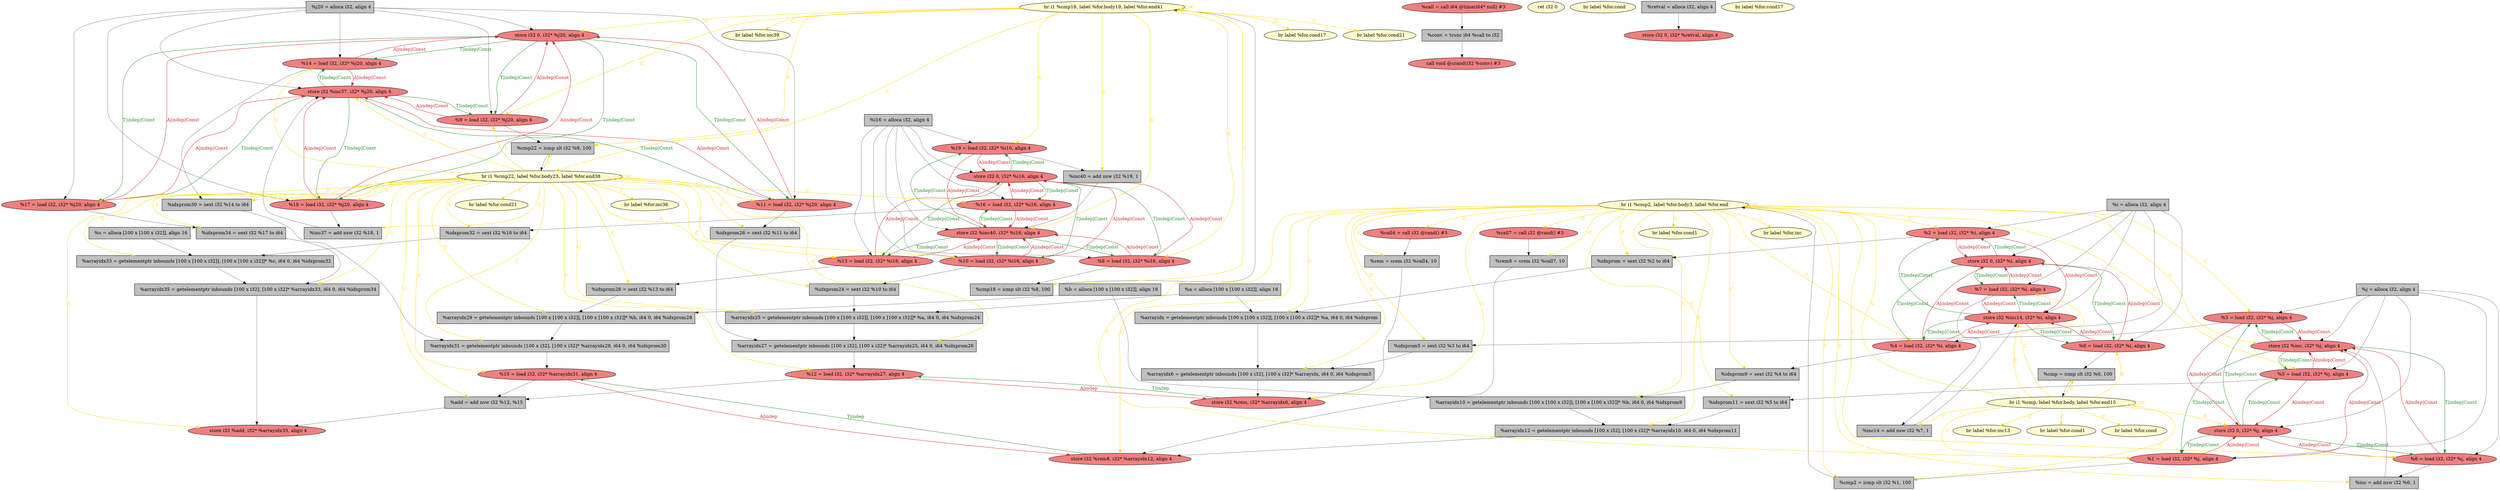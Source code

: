 
digraph G {


node107 [fillcolor=lemonchiffon,label="  br label %for.cond21",shape=ellipse,style=filled ]
node106 [fillcolor=grey,label="  %arrayidx31 = getelementptr inbounds [100 x i32], [100 x i32]* %arrayidx29, i64 0, i64 %idxprom30",shape=rectangle,style=filled ]
node105 [fillcolor=lemonchiffon,label="  br label %for.cond1",shape=ellipse,style=filled ]
node103 [fillcolor=lemonchiffon,label="  br label %for.inc36",shape=ellipse,style=filled ]
node101 [fillcolor=lightcoral,label="  store i32 0, i32* %i16, align 4",shape=ellipse,style=filled ]
node100 [fillcolor=lightcoral,label="  store i32 0, i32* %i, align 4",shape=ellipse,style=filled ]
node97 [fillcolor=grey,label="  %inc14 = add nsw i32 %7, 1",shape=rectangle,style=filled ]
node99 [fillcolor=lemonchiffon,label="  br label %for.cond",shape=ellipse,style=filled ]
node96 [fillcolor=lightcoral,label="  %7 = load i32, i32* %i, align 4",shape=ellipse,style=filled ]
node95 [fillcolor=grey,label="  %cmp18 = icmp slt i32 %8, 100",shape=rectangle,style=filled ]
node93 [fillcolor=lemonchiffon,label="  br label %for.cond1",shape=ellipse,style=filled ]
node46 [fillcolor=lightcoral,label="  %call4 = call i32 @rand() #3",shape=ellipse,style=filled ]
node34 [fillcolor=lightcoral,label="  call void @srand(i32 %conv) #3",shape=ellipse,style=filled ]
node56 [fillcolor=grey,label="  %idxprom9 = sext i32 %4 to i64",shape=rectangle,style=filled ]
node42 [fillcolor=lightcoral,label="  %3 = load i32, i32* %j, align 4",shape=ellipse,style=filled ]
node32 [fillcolor=lightcoral,label="  store i32 %rem8, i32* %arrayidx12, align 4",shape=ellipse,style=filled ]
node68 [fillcolor=lightcoral,label="  %19 = load i32, i32* %i16, align 4",shape=ellipse,style=filled ]
node38 [fillcolor=grey,label="  %arrayidx = getelementptr inbounds [100 x [100 x i32]], [100 x [100 x i32]]* %a, i64 0, i64 %idxprom",shape=rectangle,style=filled ]
node33 [fillcolor=grey,label="  %arrayidx10 = getelementptr inbounds [100 x [100 x i32]], [100 x [100 x i32]]* %b, i64 0, i64 %idxprom9",shape=rectangle,style=filled ]
node102 [fillcolor=lightcoral,label="  %14 = load i32, i32* %j20, align 4",shape=ellipse,style=filled ]
node53 [fillcolor=grey,label="  %rem = srem i32 %call4, 10",shape=rectangle,style=filled ]
node43 [fillcolor=grey,label="  %i16 = alloca i32, align 4",shape=rectangle,style=filled ]
node40 [fillcolor=lightcoral,label="  %6 = load i32, i32* %j, align 4",shape=ellipse,style=filled ]
node41 [fillcolor=lightcoral,label="  %call7 = call i32 @rand() #3",shape=ellipse,style=filled ]
node62 [fillcolor=lightcoral,label="  store i32 0, i32* %j20, align 4",shape=ellipse,style=filled ]
node50 [fillcolor=lightcoral,label="  %8 = load i32, i32* %i16, align 4",shape=ellipse,style=filled ]
node22 [fillcolor=grey,label="  %arrayidx29 = getelementptr inbounds [100 x [100 x i32]], [100 x [100 x i32]]* %b, i64 0, i64 %idxprom28",shape=rectangle,style=filled ]
node57 [fillcolor=lightcoral,label="  store i32 %rem, i32* %arrayidx6, align 4",shape=ellipse,style=filled ]
node24 [fillcolor=lightcoral,label="  %13 = load i32, i32* %i16, align 4",shape=ellipse,style=filled ]
node18 [fillcolor=lightcoral,label="  %15 = load i32, i32* %arrayidx31, align 4",shape=ellipse,style=filled ]
node39 [fillcolor=grey,label="  %arrayidx27 = getelementptr inbounds [100 x i32], [100 x i32]* %arrayidx25, i64 0, i64 %idxprom26",shape=rectangle,style=filled ]
node45 [fillcolor=lightcoral,label="  %1 = load i32, i32* %j, align 4",shape=ellipse,style=filled ]
node31 [fillcolor=lightcoral,label="  store i32 %inc, i32* %j, align 4",shape=ellipse,style=filled ]
node17 [fillcolor=grey,label="  %add = add nsw i32 %12, %15",shape=rectangle,style=filled ]
node104 [fillcolor=lemonchiffon,label="  br i1 %cmp18, label %for.body19, label %for.end41",shape=ellipse,style=filled ]
node72 [fillcolor=grey,label="  %idxprom24 = sext i32 %10 to i64",shape=rectangle,style=filled ]
node92 [fillcolor=grey,label="  %arrayidx12 = getelementptr inbounds [100 x i32], [100 x i32]* %arrayidx10, i64 0, i64 %idxprom11",shape=rectangle,style=filled ]
node70 [fillcolor=lemonchiffon,label="  br i1 %cmp2, label %for.body3, label %for.end",shape=ellipse,style=filled ]
node36 [fillcolor=grey,label="  %c = alloca [100 x [100 x i32]], align 16",shape=rectangle,style=filled ]
node52 [fillcolor=lemonchiffon,label="  br label %for.inc39",shape=ellipse,style=filled ]
node20 [fillcolor=lemonchiffon,label="  br label %for.inc13",shape=ellipse,style=filled ]
node26 [fillcolor=grey,label="  %idxprom26 = sext i32 %11 to i64",shape=rectangle,style=filled ]
node29 [fillcolor=grey,label="  %j = alloca i32, align 4",shape=rectangle,style=filled ]
node35 [fillcolor=lemonchiffon,label="  ret i32 0",shape=ellipse,style=filled ]
node49 [fillcolor=lemonchiffon,label="  br label %for.inc",shape=ellipse,style=filled ]
node64 [fillcolor=lightcoral,label="  %18 = load i32, i32* %j20, align 4",shape=ellipse,style=filled ]
node73 [fillcolor=lightcoral,label="  %9 = load i32, i32* %j20, align 4",shape=ellipse,style=filled ]
node89 [fillcolor=lightcoral,label="  %10 = load i32, i32* %i16, align 4",shape=ellipse,style=filled ]
node15 [fillcolor=grey,label="  %idxprom32 = sext i32 %16 to i64",shape=rectangle,style=filled ]
node16 [fillcolor=lemonchiffon,label="  br label %for.cond",shape=ellipse,style=filled ]
node27 [fillcolor=lightcoral,label="  store i32 %inc37, i32* %j20, align 4",shape=ellipse,style=filled ]
node28 [fillcolor=lightcoral,label="  %12 = load i32, i32* %arrayidx27, align 4",shape=ellipse,style=filled ]
node30 [fillcolor=lemonchiffon,label="  br i1 %cmp, label %for.body, label %for.end15",shape=ellipse,style=filled ]
node37 [fillcolor=grey,label="  %j20 = alloca i32, align 4",shape=rectangle,style=filled ]
node51 [fillcolor=grey,label="  %idxprom5 = sext i32 %3 to i64",shape=rectangle,style=filled ]
node47 [fillcolor=grey,label="  %arrayidx25 = getelementptr inbounds [100 x [100 x i32]], [100 x [100 x i32]]* %a, i64 0, i64 %idxprom24",shape=rectangle,style=filled ]
node91 [fillcolor=lightcoral,label="  %call = call i64 @time(i64* null) #3",shape=ellipse,style=filled ]
node85 [fillcolor=lightcoral,label="  store i32 0, i32* %j, align 4",shape=ellipse,style=filled ]
node55 [fillcolor=lightcoral,label="  store i32 %inc40, i32* %i16, align 4",shape=ellipse,style=filled ]
node58 [fillcolor=grey,label="  %inc = add nsw i32 %6, 1",shape=rectangle,style=filled ]
node59 [fillcolor=lemonchiffon,label="  br label %for.cond17",shape=ellipse,style=filled ]
node60 [fillcolor=grey,label="  %conv = trunc i64 %call to i32",shape=rectangle,style=filled ]
node19 [fillcolor=grey,label="  %idxprom30 = sext i32 %14 to i64",shape=rectangle,style=filled ]
node63 [fillcolor=grey,label="  %inc37 = add nsw i32 %18, 1",shape=rectangle,style=filled ]
node76 [fillcolor=lightcoral,label="  %2 = load i32, i32* %i, align 4",shape=ellipse,style=filled ]
node65 [fillcolor=grey,label="  %arrayidx35 = getelementptr inbounds [100 x i32], [100 x i32]* %arrayidx33, i64 0, i64 %idxprom34",shape=rectangle,style=filled ]
node44 [fillcolor=lightcoral,label="  %11 = load i32, i32* %j20, align 4",shape=ellipse,style=filled ]
node66 [fillcolor=grey,label="  %rem8 = srem i32 %call7, 10",shape=rectangle,style=filled ]
node21 [fillcolor=grey,label="  %retval = alloca i32, align 4",shape=rectangle,style=filled ]
node25 [fillcolor=grey,label="  %inc40 = add nsw i32 %19, 1",shape=rectangle,style=filled ]
node69 [fillcolor=lightcoral,label="  store i32 %add, i32* %arrayidx35, align 4",shape=ellipse,style=filled ]
node94 [fillcolor=grey,label="  %cmp = icmp slt i32 %0, 100",shape=rectangle,style=filled ]
node81 [fillcolor=grey,label="  %b = alloca [100 x [100 x i32]], align 16",shape=rectangle,style=filled ]
node98 [fillcolor=lightcoral,label="  store i32 %inc14, i32* %i, align 4",shape=ellipse,style=filled ]
node71 [fillcolor=lightcoral,label="  store i32 0, i32* %retval, align 4",shape=ellipse,style=filled ]
node61 [fillcolor=lemonchiffon,label="  br label %for.cond21",shape=ellipse,style=filled ]
node74 [fillcolor=grey,label="  %i = alloca i32, align 4",shape=rectangle,style=filled ]
node75 [fillcolor=grey,label="  %idxprom34 = sext i32 %17 to i64",shape=rectangle,style=filled ]
node86 [fillcolor=lightcoral,label="  %5 = load i32, i32* %j, align 4",shape=ellipse,style=filled ]
node90 [fillcolor=lightcoral,label="  %16 = load i32, i32* %i16, align 4",shape=ellipse,style=filled ]
node77 [fillcolor=grey,label="  %cmp2 = icmp slt i32 %1, 100",shape=rectangle,style=filled ]
node78 [fillcolor=grey,label="  %arrayidx6 = getelementptr inbounds [100 x i32], [100 x i32]* %arrayidx, i64 0, i64 %idxprom5",shape=rectangle,style=filled ]
node54 [fillcolor=grey,label="  %arrayidx33 = getelementptr inbounds [100 x [100 x i32]], [100 x [100 x i32]]* %c, i64 0, i64 %idxprom32",shape=rectangle,style=filled ]
node79 [fillcolor=grey,label="  %idxprom = sext i32 %2 to i64",shape=rectangle,style=filled ]
node67 [fillcolor=lightcoral,label="  %4 = load i32, i32* %i, align 4",shape=ellipse,style=filled ]
node80 [fillcolor=lemonchiffon,label="  br i1 %cmp22, label %for.body23, label %for.end38",shape=ellipse,style=filled ]
node82 [fillcolor=grey,label="  %a = alloca [100 x [100 x i32]], align 16",shape=rectangle,style=filled ]
node23 [fillcolor=grey,label="  %idxprom28 = sext i32 %13 to i64",shape=rectangle,style=filled ]
node83 [fillcolor=lemonchiffon,label="  br label %for.cond17",shape=ellipse,style=filled ]
node84 [fillcolor=lightcoral,label="  %0 = load i32, i32* %i, align 4",shape=ellipse,style=filled ]
node87 [fillcolor=grey,label="  %cmp22 = icmp slt i32 %9, 100",shape=rectangle,style=filled ]
node48 [fillcolor=lightcoral,label="  %17 = load i32, i32* %j20, align 4",shape=ellipse,style=filled ]
node88 [fillcolor=grey,label="  %idxprom11 = sext i32 %5 to i64",shape=rectangle,style=filled ]

node50->node95 [style=solid,color=black,label="",penwidth=0.5,fontcolor=black ]
node80->node18 [style=solid,color=gold,label="C",penwidth=1.0,fontcolor=gold ]
node31->node40 [style=solid,color=forestgreen,label="T|indep|Const",penwidth=1.0,fontcolor=forestgreen ]
node55->node89 [style=solid,color=forestgreen,label="T|indep|Const",penwidth=1.0,fontcolor=forestgreen ]
node30->node85 [style=solid,color=gold,label="C",penwidth=1.0,fontcolor=gold ]
node31->node86 [style=solid,color=forestgreen,label="T|indep|Const",penwidth=1.0,fontcolor=forestgreen ]
node98->node84 [style=solid,color=forestgreen,label="T|indep|Const",penwidth=1.0,fontcolor=forestgreen ]
node84->node98 [style=solid,color=firebrick3,label="A|indep|Const",penwidth=1.0,fontcolor=firebrick3 ]
node84->node100 [style=solid,color=firebrick3,label="A|indep|Const",penwidth=1.0,fontcolor=firebrick3 ]
node100->node84 [style=solid,color=forestgreen,label="T|indep|Const",penwidth=1.0,fontcolor=forestgreen ]
node31->node42 [style=solid,color=forestgreen,label="T|indep|Const",penwidth=1.0,fontcolor=forestgreen ]
node100->node67 [style=solid,color=forestgreen,label="T|indep|Const",penwidth=1.0,fontcolor=forestgreen ]
node42->node31 [style=solid,color=firebrick3,label="A|indep|Const",penwidth=1.0,fontcolor=firebrick3 ]
node31->node45 [style=solid,color=forestgreen,label="T|indep|Const",penwidth=1.0,fontcolor=forestgreen ]
node45->node31 [style=solid,color=firebrick3,label="A|indep|Const",penwidth=1.0,fontcolor=firebrick3 ]
node76->node100 [style=solid,color=firebrick3,label="A|indep|Const",penwidth=1.0,fontcolor=firebrick3 ]
node33->node92 [style=solid,color=black,label="",penwidth=0.5,fontcolor=black ]
node72->node47 [style=solid,color=black,label="",penwidth=0.5,fontcolor=black ]
node23->node22 [style=solid,color=black,label="",penwidth=0.5,fontcolor=black ]
node85->node40 [style=solid,color=forestgreen,label="T|indep|Const",penwidth=1.0,fontcolor=forestgreen ]
node37->node62 [style=solid,color=black,label="",penwidth=0.5,fontcolor=black ]
node98->node76 [style=solid,color=forestgreen,label="T|indep|Const",penwidth=1.0,fontcolor=forestgreen ]
node76->node98 [style=solid,color=firebrick3,label="A|indep|Const",penwidth=1.0,fontcolor=firebrick3 ]
node63->node27 [style=solid,color=black,label="",penwidth=0.5,fontcolor=black ]
node85->node45 [style=solid,color=forestgreen,label="T|indep|Const",penwidth=1.0,fontcolor=forestgreen ]
node45->node85 [style=solid,color=firebrick3,label="A|indep|Const",penwidth=1.0,fontcolor=firebrick3 ]
node100->node96 [style=solid,color=forestgreen,label="T|indep|Const",penwidth=1.0,fontcolor=forestgreen ]
node48->node27 [style=solid,color=firebrick3,label="A|indep|Const",penwidth=1.0,fontcolor=firebrick3 ]
node27->node48 [style=solid,color=forestgreen,label="T|indep|Const",penwidth=1.0,fontcolor=forestgreen ]
node44->node62 [style=solid,color=firebrick3,label="A|indep|Const",penwidth=1.0,fontcolor=firebrick3 ]
node80->node61 [style=solid,color=gold,label="C",penwidth=1.0,fontcolor=gold ]
node48->node62 [style=solid,color=firebrick3,label="A|indep|Const",penwidth=1.0,fontcolor=firebrick3 ]
node90->node55 [style=solid,color=firebrick3,label="A|indep|Const",penwidth=1.0,fontcolor=firebrick3 ]
node55->node90 [style=solid,color=forestgreen,label="T|indep|Const",penwidth=1.0,fontcolor=forestgreen ]
node68->node55 [style=solid,color=firebrick3,label="A|indep|Const",penwidth=1.0,fontcolor=firebrick3 ]
node19->node106 [style=solid,color=black,label="",penwidth=0.5,fontcolor=black ]
node102->node62 [style=solid,color=firebrick3,label="A|indep|Const",penwidth=1.0,fontcolor=firebrick3 ]
node102->node27 [style=solid,color=firebrick3,label="A|indep|Const",penwidth=1.0,fontcolor=firebrick3 ]
node26->node39 [style=solid,color=black,label="",penwidth=0.5,fontcolor=black ]
node29->node31 [style=solid,color=black,label="",penwidth=0.5,fontcolor=black ]
node87->node80 [style=solid,color=black,label="",penwidth=0.5,fontcolor=black ]
node80->node87 [style=solid,color=gold,label="C",penwidth=1.0,fontcolor=gold ]
node104->node95 [style=solid,color=gold,label="C",penwidth=1.0,fontcolor=gold ]
node89->node101 [style=solid,color=firebrick3,label="A|indep|Const",penwidth=1.0,fontcolor=firebrick3 ]
node85->node42 [style=solid,color=forestgreen,label="T|indep|Const",penwidth=1.0,fontcolor=forestgreen ]
node42->node85 [style=solid,color=firebrick3,label="A|indep|Const",penwidth=1.0,fontcolor=firebrick3 ]
node80->node65 [style=solid,color=gold,label="C",penwidth=1.0,fontcolor=gold ]
node38->node78 [style=solid,color=black,label="",penwidth=0.5,fontcolor=black ]
node29->node85 [style=solid,color=black,label="",penwidth=0.5,fontcolor=black ]
node86->node31 [style=solid,color=firebrick3,label="A|indep|Const",penwidth=1.0,fontcolor=firebrick3 ]
node24->node55 [style=solid,color=firebrick3,label="A|indep|Const",penwidth=1.0,fontcolor=firebrick3 ]
node55->node24 [style=solid,color=forestgreen,label="T|indep|Const",penwidth=1.0,fontcolor=forestgreen ]
node65->node69 [style=solid,color=black,label="",penwidth=0.5,fontcolor=black ]
node40->node31 [style=solid,color=firebrick3,label="A|indep|Const",penwidth=1.0,fontcolor=firebrick3 ]
node42->node51 [style=solid,color=black,label="",penwidth=0.5,fontcolor=black ]
node44->node26 [style=solid,color=black,label="",penwidth=0.5,fontcolor=black ]
node80->node44 [style=solid,color=gold,label="C",penwidth=1.0,fontcolor=gold ]
node22->node106 [style=solid,color=black,label="",penwidth=0.5,fontcolor=black ]
node62->node44 [style=solid,color=forestgreen,label="T|indep|Const",penwidth=1.0,fontcolor=forestgreen ]
node37->node44 [style=solid,color=black,label="",penwidth=0.5,fontcolor=black ]
node28->node17 [style=solid,color=black,label="",penwidth=0.5,fontcolor=black ]
node80->node103 [style=solid,color=gold,label="C",penwidth=1.0,fontcolor=gold ]
node62->node48 [style=solid,color=forestgreen,label="T|indep|Const",penwidth=1.0,fontcolor=forestgreen ]
node78->node57 [style=solid,color=black,label="",penwidth=0.5,fontcolor=black ]
node41->node66 [style=solid,color=black,label="",penwidth=0.5,fontcolor=black ]
node104->node59 [style=solid,color=gold,label="C",penwidth=1.0,fontcolor=gold ]
node80->node27 [style=solid,color=gold,label="C",penwidth=1.0,fontcolor=gold ]
node40->node85 [style=solid,color=firebrick3,label="A|indep|Const",penwidth=1.0,fontcolor=firebrick3 ]
node104->node87 [style=solid,color=gold,label="C",penwidth=1.0,fontcolor=gold ]
node89->node55 [style=solid,color=firebrick3,label="A|indep|Const",penwidth=1.0,fontcolor=firebrick3 ]
node53->node57 [style=solid,color=black,label="",penwidth=0.5,fontcolor=black ]
node104->node52 [style=solid,color=gold,label="C",penwidth=1.0,fontcolor=gold ]
node67->node56 [style=solid,color=black,label="",penwidth=0.5,fontcolor=black ]
node80->node102 [style=solid,color=gold,label="C",penwidth=1.0,fontcolor=gold ]
node47->node39 [style=solid,color=black,label="",penwidth=0.5,fontcolor=black ]
node80->node19 [style=solid,color=gold,label="C",penwidth=1.0,fontcolor=gold ]
node62->node102 [style=solid,color=forestgreen,label="T|indep|Const",penwidth=1.0,fontcolor=forestgreen ]
node74->node96 [style=solid,color=black,label="",penwidth=0.5,fontcolor=black ]
node56->node33 [style=solid,color=black,label="",penwidth=0.5,fontcolor=black ]
node80->node17 [style=solid,color=gold,label="C",penwidth=1.0,fontcolor=gold ]
node70->node53 [style=solid,color=gold,label="C",penwidth=1.0,fontcolor=gold ]
node18->node17 [style=solid,color=black,label="",penwidth=0.5,fontcolor=black ]
node74->node84 [style=solid,color=black,label="",penwidth=0.5,fontcolor=black ]
node70->node76 [style=solid,color=gold,label="C",penwidth=1.0,fontcolor=gold ]
node80->node64 [style=solid,color=gold,label="C",penwidth=1.0,fontcolor=gold ]
node104->node55 [style=solid,color=gold,label="C",penwidth=1.0,fontcolor=gold ]
node91->node60 [style=solid,color=black,label="",penwidth=0.5,fontcolor=black ]
node80->node54 [style=solid,color=gold,label="C",penwidth=1.0,fontcolor=gold ]
node30->node105 [style=solid,color=gold,label="C",penwidth=1.0,fontcolor=gold ]
node48->node75 [style=solid,color=black,label="",penwidth=0.5,fontcolor=black ]
node80->node47 [style=solid,color=gold,label="C",penwidth=1.0,fontcolor=gold ]
node70->node38 [style=solid,color=gold,label="C",penwidth=1.0,fontcolor=gold ]
node70->node88 [style=solid,color=gold,label="C",penwidth=1.0,fontcolor=gold ]
node80->node22 [style=solid,color=gold,label="C",penwidth=1.0,fontcolor=gold ]
node25->node55 [style=solid,color=black,label="",penwidth=0.5,fontcolor=black ]
node80->node28 [style=solid,color=gold,label="C",penwidth=1.0,fontcolor=gold ]
node70->node92 [style=solid,color=gold,label="C",penwidth=1.0,fontcolor=gold ]
node80->node63 [style=solid,color=gold,label="C",penwidth=1.0,fontcolor=gold ]
node80->node15 [style=solid,color=gold,label="C",penwidth=1.0,fontcolor=gold ]
node80->node48 [style=solid,color=gold,label="C",penwidth=1.0,fontcolor=gold ]
node70->node93 [style=solid,color=gold,label="C",penwidth=1.0,fontcolor=gold ]
node32->node18 [style=solid,color=forestgreen,label="T|indep",penwidth=1.0,fontcolor=forestgreen ]
node70->node40 [style=solid,color=gold,label="C",penwidth=1.0,fontcolor=gold ]
node30->node30 [style=solid,color=gold,label="C",penwidth=1.0,fontcolor=gold ]
node18->node32 [style=solid,color=firebrick3,label="A|indep",penwidth=1.0,fontcolor=firebrick3 ]
node70->node42 [style=solid,color=gold,label="C",penwidth=1.0,fontcolor=gold ]
node82->node47 [style=solid,color=black,label="",penwidth=0.5,fontcolor=black ]
node80->node75 [style=solid,color=gold,label="C",penwidth=1.0,fontcolor=gold ]
node29->node42 [style=solid,color=black,label="",penwidth=0.5,fontcolor=black ]
node74->node76 [style=solid,color=black,label="",penwidth=0.5,fontcolor=black ]
node24->node23 [style=solid,color=black,label="",penwidth=0.5,fontcolor=black ]
node104->node50 [style=solid,color=gold,label="C",penwidth=1.0,fontcolor=gold ]
node70->node86 [style=solid,color=gold,label="C",penwidth=1.0,fontcolor=gold ]
node92->node32 [style=solid,color=black,label="",penwidth=0.5,fontcolor=black ]
node70->node32 [style=solid,color=gold,label="C",penwidth=1.0,fontcolor=gold ]
node80->node90 [style=solid,color=gold,label="C",penwidth=1.0,fontcolor=gold ]
node43->node50 [style=solid,color=black,label="",penwidth=0.5,fontcolor=black ]
node55->node68 [style=solid,color=forestgreen,label="T|indep|Const",penwidth=1.0,fontcolor=forestgreen ]
node73->node87 [style=solid,color=black,label="",penwidth=0.5,fontcolor=black ]
node30->node96 [style=solid,color=gold,label="C",penwidth=1.0,fontcolor=gold ]
node70->node66 [style=solid,color=gold,label="C",penwidth=1.0,fontcolor=gold ]
node73->node62 [style=solid,color=firebrick3,label="A|indep|Const",penwidth=1.0,fontcolor=firebrick3 ]
node70->node33 [style=solid,color=gold,label="C",penwidth=1.0,fontcolor=gold ]
node70->node67 [style=solid,color=gold,label="C",penwidth=1.0,fontcolor=gold ]
node75->node65 [style=solid,color=black,label="",penwidth=0.5,fontcolor=black ]
node70->node58 [style=solid,color=gold,label="C",penwidth=1.0,fontcolor=gold ]
node30->node45 [style=solid,color=gold,label="C",penwidth=1.0,fontcolor=gold ]
node62->node64 [style=solid,color=forestgreen,label="T|indep|Const",penwidth=1.0,fontcolor=forestgreen ]
node62->node73 [style=solid,color=forestgreen,label="T|indep|Const",penwidth=1.0,fontcolor=forestgreen ]
node37->node27 [style=solid,color=black,label="",penwidth=0.5,fontcolor=black ]
node17->node69 [style=solid,color=black,label="",penwidth=0.5,fontcolor=black ]
node100->node76 [style=solid,color=forestgreen,label="T|indep|Const",penwidth=1.0,fontcolor=forestgreen ]
node30->node94 [style=solid,color=gold,label="C",penwidth=1.0,fontcolor=gold ]
node68->node25 [style=solid,color=black,label="",penwidth=0.5,fontcolor=black ]
node43->node90 [style=solid,color=black,label="",penwidth=0.5,fontcolor=black ]
node27->node102 [style=solid,color=forestgreen,label="T|indep|Const",penwidth=1.0,fontcolor=forestgreen ]
node30->node97 [style=solid,color=gold,label="C",penwidth=1.0,fontcolor=gold ]
node80->node24 [style=solid,color=gold,label="C",penwidth=1.0,fontcolor=gold ]
node64->node62 [style=solid,color=firebrick3,label="A|indep|Const",penwidth=1.0,fontcolor=firebrick3 ]
node29->node45 [style=solid,color=black,label="",penwidth=0.5,fontcolor=black ]
node70->node57 [style=solid,color=gold,label="C",penwidth=1.0,fontcolor=gold ]
node80->node80 [style=solid,color=gold,label="C",penwidth=1.0,fontcolor=gold ]
node30->node99 [style=solid,color=gold,label="C",penwidth=1.0,fontcolor=gold ]
node30->node84 [style=solid,color=gold,label="C",penwidth=1.0,fontcolor=gold ]
node30->node20 [style=solid,color=gold,label="C",penwidth=1.0,fontcolor=gold ]
node101->node50 [style=solid,color=forestgreen,label="T|indep|Const",penwidth=1.0,fontcolor=forestgreen ]
node80->node89 [style=solid,color=gold,label="C",penwidth=1.0,fontcolor=gold ]
node85->node86 [style=solid,color=forestgreen,label="T|indep|Const",penwidth=1.0,fontcolor=forestgreen ]
node30->node70 [style=solid,color=gold,label="C",penwidth=1.0,fontcolor=gold ]
node101->node89 [style=solid,color=forestgreen,label="T|indep|Const",penwidth=1.0,fontcolor=forestgreen ]
node27->node64 [style=solid,color=forestgreen,label="T|indep|Const",penwidth=1.0,fontcolor=forestgreen ]
node104->node62 [style=solid,color=gold,label="C",penwidth=1.0,fontcolor=gold ]
node80->node69 [style=solid,color=gold,label="C",penwidth=1.0,fontcolor=gold ]
node76->node79 [style=solid,color=black,label="",penwidth=0.5,fontcolor=black ]
node37->node102 [style=solid,color=black,label="",penwidth=0.5,fontcolor=black ]
node37->node48 [style=solid,color=black,label="",penwidth=0.5,fontcolor=black ]
node70->node56 [style=solid,color=gold,label="C",penwidth=1.0,fontcolor=gold ]
node51->node78 [style=solid,color=black,label="",penwidth=0.5,fontcolor=black ]
node68->node101 [style=solid,color=firebrick3,label="A|indep|Const",penwidth=1.0,fontcolor=firebrick3 ]
node88->node92 [style=solid,color=black,label="",penwidth=0.5,fontcolor=black ]
node104->node104 [style=solid,color=gold,label="C",penwidth=1.0,fontcolor=gold ]
node101->node68 [style=solid,color=forestgreen,label="T|indep|Const",penwidth=1.0,fontcolor=forestgreen ]
node46->node53 [style=solid,color=black,label="",penwidth=0.5,fontcolor=black ]
node77->node70 [style=solid,color=black,label="",penwidth=0.5,fontcolor=black ]
node28->node57 [style=solid,color=firebrick3,label="A|indep",penwidth=1.0,fontcolor=firebrick3 ]
node80->node106 [style=solid,color=gold,label="C",penwidth=1.0,fontcolor=gold ]
node95->node104 [style=solid,color=black,label="",penwidth=0.5,fontcolor=black ]
node66->node32 [style=solid,color=black,label="",penwidth=0.5,fontcolor=black ]
node79->node38 [style=solid,color=black,label="",penwidth=0.5,fontcolor=black ]
node104->node25 [style=solid,color=gold,label="C",penwidth=1.0,fontcolor=gold ]
node81->node33 [style=solid,color=black,label="",penwidth=0.5,fontcolor=black ]
node80->node72 [style=solid,color=gold,label="C",penwidth=1.0,fontcolor=gold ]
node96->node100 [style=solid,color=firebrick3,label="A|indep|Const",penwidth=1.0,fontcolor=firebrick3 ]
node39->node28 [style=solid,color=black,label="",penwidth=0.5,fontcolor=black ]
node74->node67 [style=solid,color=black,label="",penwidth=0.5,fontcolor=black ]
node74->node98 [style=solid,color=black,label="",penwidth=0.5,fontcolor=black ]
node70->node70 [style=solid,color=gold,label="C",penwidth=1.0,fontcolor=gold ]
node43->node89 [style=solid,color=black,label="",penwidth=0.5,fontcolor=black ]
node64->node63 [style=solid,color=black,label="",penwidth=0.5,fontcolor=black ]
node37->node73 [style=solid,color=black,label="",penwidth=0.5,fontcolor=black ]
node64->node27 [style=solid,color=firebrick3,label="A|indep|Const",penwidth=1.0,fontcolor=firebrick3 ]
node37->node64 [style=solid,color=black,label="",penwidth=0.5,fontcolor=black ]
node73->node27 [style=solid,color=firebrick3,label="A|indep|Const",penwidth=1.0,fontcolor=firebrick3 ]
node43->node55 [style=solid,color=black,label="",penwidth=0.5,fontcolor=black ]
node70->node46 [style=solid,color=gold,label="C",penwidth=1.0,fontcolor=gold ]
node104->node73 [style=solid,color=gold,label="C",penwidth=1.0,fontcolor=gold ]
node74->node100 [style=solid,color=black,label="",penwidth=0.5,fontcolor=black ]
node30->node98 [style=solid,color=gold,label="C",penwidth=1.0,fontcolor=gold ]
node80->node23 [style=solid,color=gold,label="C",penwidth=1.0,fontcolor=gold ]
node55->node50 [style=solid,color=forestgreen,label="T|indep|Const",penwidth=1.0,fontcolor=forestgreen ]
node98->node96 [style=solid,color=forestgreen,label="T|indep|Const",penwidth=1.0,fontcolor=forestgreen ]
node90->node101 [style=solid,color=firebrick3,label="A|indep|Const",penwidth=1.0,fontcolor=firebrick3 ]
node70->node31 [style=solid,color=gold,label="C",penwidth=1.0,fontcolor=gold ]
node96->node97 [style=solid,color=black,label="",penwidth=0.5,fontcolor=black ]
node70->node78 [style=solid,color=gold,label="C",penwidth=1.0,fontcolor=gold ]
node27->node44 [style=solid,color=forestgreen,label="T|indep|Const",penwidth=1.0,fontcolor=forestgreen ]
node96->node98 [style=solid,color=firebrick3,label="A|indep|Const",penwidth=1.0,fontcolor=firebrick3 ]
node70->node79 [style=solid,color=gold,label="C",penwidth=1.0,fontcolor=gold ]
node44->node27 [style=solid,color=firebrick3,label="A|indep|Const",penwidth=1.0,fontcolor=firebrick3 ]
node86->node85 [style=solid,color=firebrick3,label="A|indep|Const",penwidth=1.0,fontcolor=firebrick3 ]
node24->node101 [style=solid,color=firebrick3,label="A|indep|Const",penwidth=1.0,fontcolor=firebrick3 ]
node101->node90 [style=solid,color=forestgreen,label="T|indep|Const",penwidth=1.0,fontcolor=forestgreen ]
node106->node18 [style=solid,color=black,label="",penwidth=0.5,fontcolor=black ]
node70->node51 [style=solid,color=gold,label="C",penwidth=1.0,fontcolor=gold ]
node98->node67 [style=solid,color=forestgreen,label="T|indep|Const",penwidth=1.0,fontcolor=forestgreen ]
node70->node77 [style=solid,color=gold,label="C",penwidth=1.0,fontcolor=gold ]
node43->node68 [style=solid,color=black,label="",penwidth=0.5,fontcolor=black ]
node15->node54 [style=solid,color=black,label="",penwidth=0.5,fontcolor=black ]
node43->node101 [style=solid,color=black,label="",penwidth=0.5,fontcolor=black ]
node50->node101 [style=solid,color=firebrick3,label="A|indep|Const",penwidth=1.0,fontcolor=firebrick3 ]
node102->node19 [style=solid,color=black,label="",penwidth=0.5,fontcolor=black ]
node21->node71 [style=solid,color=black,label="",penwidth=0.5,fontcolor=black ]
node80->node26 [style=solid,color=gold,label="C",penwidth=1.0,fontcolor=gold ]
node70->node49 [style=solid,color=gold,label="C",penwidth=1.0,fontcolor=gold ]
node80->node73 [style=solid,color=gold,label="C",penwidth=1.0,fontcolor=gold ]
node81->node22 [style=solid,color=black,label="",penwidth=0.5,fontcolor=black ]
node84->node94 [style=solid,color=black,label="",penwidth=0.5,fontcolor=black ]
node104->node68 [style=solid,color=gold,label="C",penwidth=1.0,fontcolor=gold ]
node57->node28 [style=solid,color=forestgreen,label="T|indep",penwidth=1.0,fontcolor=forestgreen ]
node50->node55 [style=solid,color=firebrick3,label="A|indep|Const",penwidth=1.0,fontcolor=firebrick3 ]
node97->node98 [style=solid,color=black,label="",penwidth=0.5,fontcolor=black ]
node29->node86 [style=solid,color=black,label="",penwidth=0.5,fontcolor=black ]
node86->node88 [style=solid,color=black,label="",penwidth=0.5,fontcolor=black ]
node58->node31 [style=solid,color=black,label="",penwidth=0.5,fontcolor=black ]
node70->node41 [style=solid,color=gold,label="C",penwidth=1.0,fontcolor=gold ]
node54->node65 [style=solid,color=black,label="",penwidth=0.5,fontcolor=black ]
node40->node58 [style=solid,color=black,label="",penwidth=0.5,fontcolor=black ]
node27->node73 [style=solid,color=forestgreen,label="T|indep|Const",penwidth=1.0,fontcolor=forestgreen ]
node60->node34 [style=solid,color=black,label="",penwidth=0.5,fontcolor=black ]
node104->node107 [style=solid,color=gold,label="C",penwidth=1.0,fontcolor=gold ]
node70->node45 [style=solid,color=gold,label="C",penwidth=1.0,fontcolor=gold ]
node36->node54 [style=solid,color=black,label="",penwidth=0.5,fontcolor=black ]
node30->node77 [style=solid,color=gold,label="C",penwidth=1.0,fontcolor=gold ]
node45->node77 [style=solid,color=black,label="",penwidth=0.5,fontcolor=black ]
node94->node30 [style=solid,color=black,label="",penwidth=0.5,fontcolor=black ]
node90->node15 [style=solid,color=black,label="",penwidth=0.5,fontcolor=black ]
node67->node100 [style=solid,color=firebrick3,label="A|indep|Const",penwidth=1.0,fontcolor=firebrick3 ]
node80->node39 [style=solid,color=gold,label="C",penwidth=1.0,fontcolor=gold ]
node101->node24 [style=solid,color=forestgreen,label="T|indep|Const",penwidth=1.0,fontcolor=forestgreen ]
node29->node40 [style=solid,color=black,label="",penwidth=0.5,fontcolor=black ]
node67->node98 [style=solid,color=firebrick3,label="A|indep|Const",penwidth=1.0,fontcolor=firebrick3 ]
node104->node80 [style=solid,color=gold,label="C",penwidth=1.0,fontcolor=gold ]
node43->node24 [style=solid,color=black,label="",penwidth=0.5,fontcolor=black ]
node89->node72 [style=solid,color=black,label="",penwidth=0.5,fontcolor=black ]
node82->node38 [style=solid,color=black,label="",penwidth=0.5,fontcolor=black ]


}
